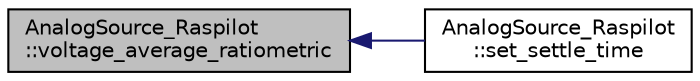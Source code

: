 digraph "AnalogSource_Raspilot::voltage_average_ratiometric"
{
 // INTERACTIVE_SVG=YES
  edge [fontname="Helvetica",fontsize="10",labelfontname="Helvetica",labelfontsize="10"];
  node [fontname="Helvetica",fontsize="10",shape=record];
  rankdir="LR";
  Node1 [label="AnalogSource_Raspilot\l::voltage_average_ratiometric",height=0.2,width=0.4,color="black", fillcolor="grey75", style="filled", fontcolor="black"];
  Node1 -> Node2 [dir="back",color="midnightblue",fontsize="10",style="solid",fontname="Helvetica"];
  Node2 [label="AnalogSource_Raspilot\l::set_settle_time",height=0.2,width=0.4,color="black", fillcolor="white", style="filled",URL="$classAnalogSource__Raspilot.html#aecf8d70c5ee87db73f8973c71da8f93d"];
}
